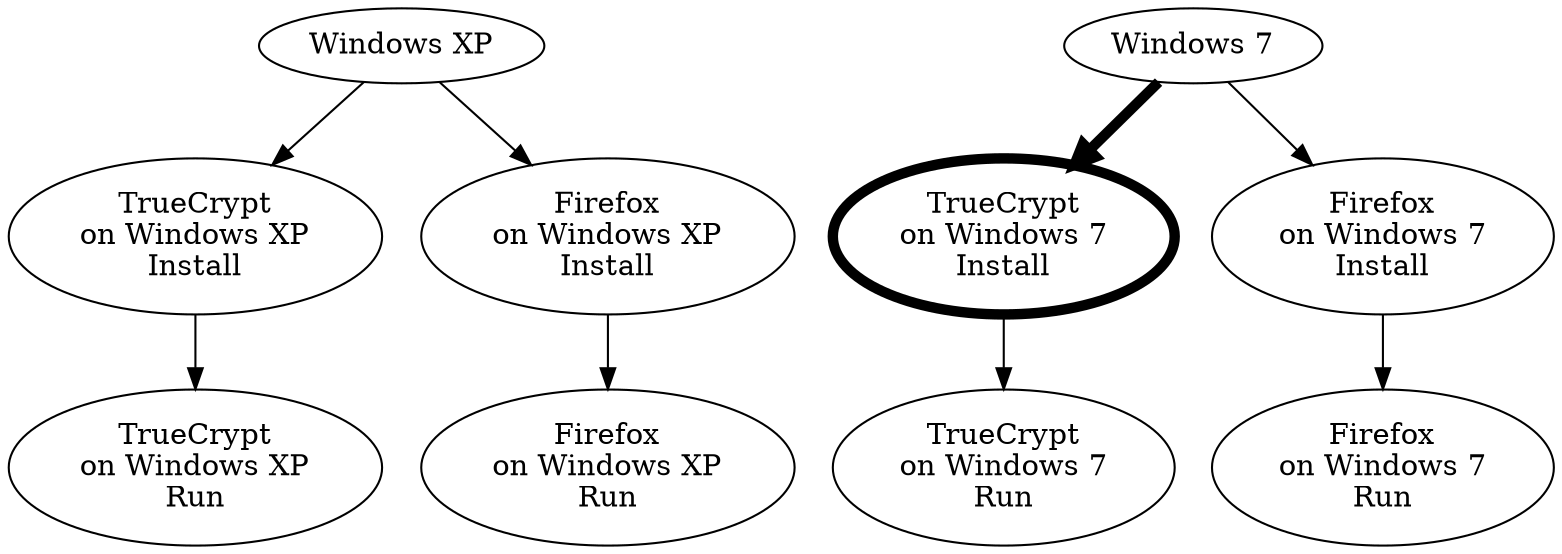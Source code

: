 digraph "sample" {
	rankdir = "TB";

	An [label="Windows XP"];
	Bn [label="Windows 7"];
	C0 [label="TrueCrypt\non Windows XP\nInstall"];
	D0 [label="Firefox\non Windows XP\nInstall"];
	E0 [label="TrueCrypt\non Windows 7\nInstall" penwidth=5];
	F0 [label="Firefox\non Windows 7\nInstall"];

	C1 [label="TrueCrypt\non Windows XP\nRun"];
	D1 [label="Firefox\non Windows XP\nRun"];
	E1 [label="TrueCrypt\non Windows 7\nRun"];
	F1 [label="Firefox\non Windows 7\nRun"];

	An -> C0;
	An -> D0;
	Bn -> E0 [penwidth=5];
	Bn -> F0;

	C0 -> C1;
	D0 -> D1;
	E0 -> E1;
	F0 -> F1;
}
